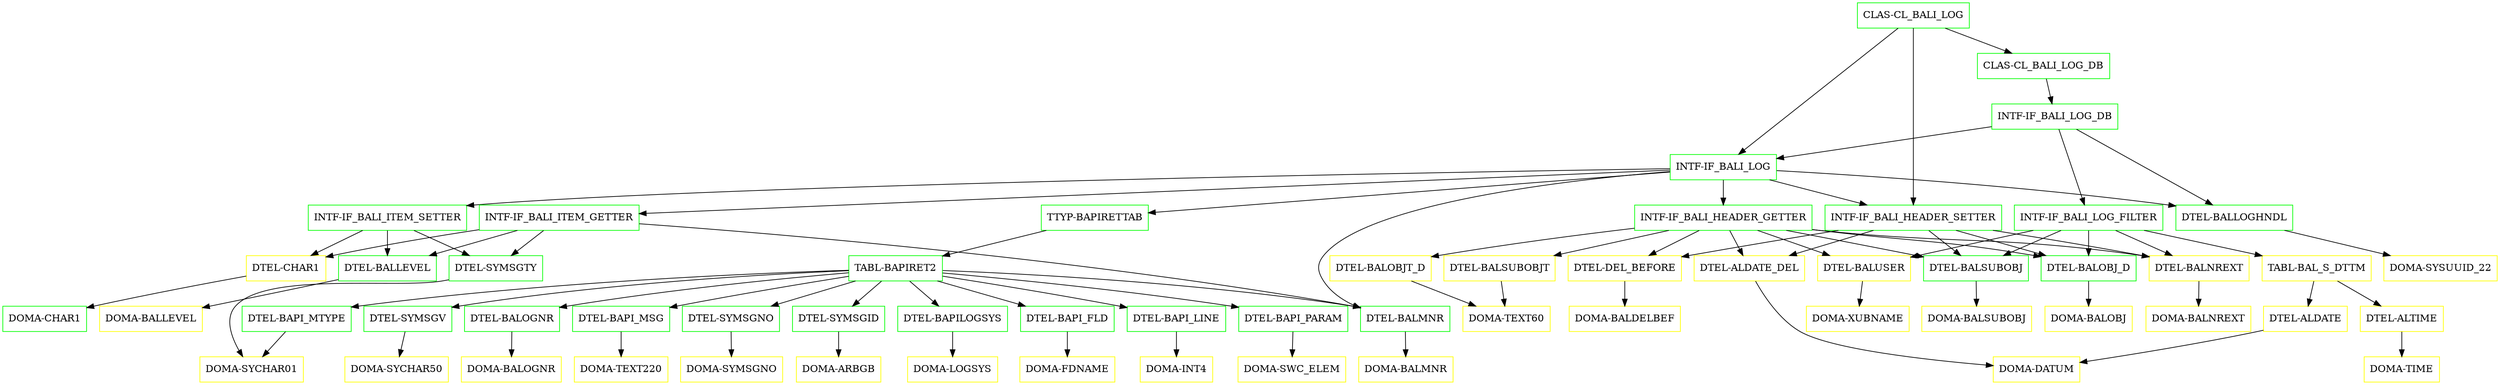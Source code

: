 digraph G {
  "CLAS-CL_BALI_LOG" [shape=box,color=green];
  "INTF-IF_BALI_HEADER_SETTER" [shape=box,color=green,URL="./INTF_IF_BALI_HEADER_SETTER.html"];
  "DTEL-DEL_BEFORE" [shape=box,color=yellow,URL="./DTEL_DEL_BEFORE.html"];
  "DOMA-BALDELBEF" [shape=box,color=yellow,URL="./DOMA_BALDELBEF.html"];
  "DTEL-ALDATE_DEL" [shape=box,color=yellow,URL="./DTEL_ALDATE_DEL.html"];
  "DOMA-DATUM" [shape=box,color=yellow,URL="./DOMA_DATUM.html"];
  "DTEL-BALNREXT" [shape=box,color=yellow,URL="./DTEL_BALNREXT.html"];
  "DOMA-BALNREXT" [shape=box,color=yellow,URL="./DOMA_BALNREXT.html"];
  "DTEL-BALSUBOBJ" [shape=box,color=green,URL="./DTEL_BALSUBOBJ.html"];
  "DOMA-BALSUBOBJ" [shape=box,color=yellow,URL="./DOMA_BALSUBOBJ.html"];
  "DTEL-BALOBJ_D" [shape=box,color=green,URL="./DTEL_BALOBJ_D.html"];
  "DOMA-BALOBJ" [shape=box,color=yellow,URL="./DOMA_BALOBJ.html"];
  "INTF-IF_BALI_LOG" [shape=box,color=green,URL="./INTF_IF_BALI_LOG.html"];
  "INTF-IF_BALI_ITEM_SETTER" [shape=box,color=green,URL="./INTF_IF_BALI_ITEM_SETTER.html"];
  "DTEL-SYMSGTY" [shape=box,color=green,URL="./DTEL_SYMSGTY.html"];
  "DOMA-SYCHAR01" [shape=box,color=yellow,URL="./DOMA_SYCHAR01.html"];
  "DTEL-BALLEVEL" [shape=box,color=green,URL="./DTEL_BALLEVEL.html"];
  "DOMA-BALLEVEL" [shape=box,color=yellow,URL="./DOMA_BALLEVEL.html"];
  "DTEL-CHAR1" [shape=box,color=yellow,URL="./DTEL_CHAR1.html"];
  "DOMA-CHAR1" [shape=box,color=green,URL="./DOMA_CHAR1.html"];
  "INTF-IF_BALI_HEADER_GETTER" [shape=box,color=green,URL="./INTF_IF_BALI_HEADER_GETTER.html"];
  "DTEL-BALUSER" [shape=box,color=yellow,URL="./DTEL_BALUSER.html"];
  "DOMA-XUBNAME" [shape=box,color=yellow,URL="./DOMA_XUBNAME.html"];
  "DTEL-BALSUBOBJT" [shape=box,color=yellow,URL="./DTEL_BALSUBOBJT.html"];
  "DOMA-TEXT60" [shape=box,color=yellow,URL="./DOMA_TEXT60.html"];
  "DTEL-BALOBJT_D" [shape=box,color=yellow,URL="./DTEL_BALOBJT_D.html"];
  "INTF-IF_BALI_ITEM_GETTER" [shape=box,color=green,URL="./INTF_IF_BALI_ITEM_GETTER.html"];
  "DTEL-BALMNR" [shape=box,color=green,URL="./DTEL_BALMNR.html"];
  "DOMA-BALMNR" [shape=box,color=yellow,URL="./DOMA_BALMNR.html"];
  "TTYP-BAPIRETTAB" [shape=box,color=green,URL="./TTYP_BAPIRETTAB.html"];
  "TABL-BAPIRET2" [shape=box,color=green,URL="./TABL_BAPIRET2.html"];
  "DTEL-BAPILOGSYS" [shape=box,color=green,URL="./DTEL_BAPILOGSYS.html"];
  "DOMA-LOGSYS" [shape=box,color=yellow,URL="./DOMA_LOGSYS.html"];
  "DTEL-BAPI_FLD" [shape=box,color=green,URL="./DTEL_BAPI_FLD.html"];
  "DOMA-FDNAME" [shape=box,color=yellow,URL="./DOMA_FDNAME.html"];
  "DTEL-BAPI_LINE" [shape=box,color=green,URL="./DTEL_BAPI_LINE.html"];
  "DOMA-INT4" [shape=box,color=yellow,URL="./DOMA_INT4.html"];
  "DTEL-BAPI_PARAM" [shape=box,color=green,URL="./DTEL_BAPI_PARAM.html"];
  "DOMA-SWC_ELEM" [shape=box,color=yellow,URL="./DOMA_SWC_ELEM.html"];
  "DTEL-SYMSGV" [shape=box,color=green,URL="./DTEL_SYMSGV.html"];
  "DOMA-SYCHAR50" [shape=box,color=yellow,URL="./DOMA_SYCHAR50.html"];
  "DTEL-BALOGNR" [shape=box,color=green,URL="./DTEL_BALOGNR.html"];
  "DOMA-BALOGNR" [shape=box,color=yellow,URL="./DOMA_BALOGNR.html"];
  "DTEL-BAPI_MSG" [shape=box,color=green,URL="./DTEL_BAPI_MSG.html"];
  "DOMA-TEXT220" [shape=box,color=yellow,URL="./DOMA_TEXT220.html"];
  "DTEL-SYMSGNO" [shape=box,color=green,URL="./DTEL_SYMSGNO.html"];
  "DOMA-SYMSGNO" [shape=box,color=yellow,URL="./DOMA_SYMSGNO.html"];
  "DTEL-SYMSGID" [shape=box,color=green,URL="./DTEL_SYMSGID.html"];
  "DOMA-ARBGB" [shape=box,color=yellow,URL="./DOMA_ARBGB.html"];
  "DTEL-BAPI_MTYPE" [shape=box,color=green,URL="./DTEL_BAPI_MTYPE.html"];
  "DTEL-BALLOGHNDL" [shape=box,color=green,URL="./DTEL_BALLOGHNDL.html"];
  "DOMA-SYSUUID_22" [shape=box,color=yellow,URL="./DOMA_SYSUUID_22.html"];
  "CLAS-CL_BALI_LOG_DB" [shape=box,color=green,URL="./CLAS_CL_BALI_LOG_DB.html"];
  "INTF-IF_BALI_LOG_DB" [shape=box,color=green,URL="./INTF_IF_BALI_LOG_DB.html"];
  "INTF-IF_BALI_LOG_FILTER" [shape=box,color=green,URL="./INTF_IF_BALI_LOG_FILTER.html"];
  "TABL-BAL_S_DTTM" [shape=box,color=yellow,URL="./TABL_BAL_S_DTTM.html"];
  "DTEL-ALTIME" [shape=box,color=yellow,URL="./DTEL_ALTIME.html"];
  "DOMA-TIME" [shape=box,color=yellow,URL="./DOMA_TIME.html"];
  "DTEL-ALDATE" [shape=box,color=yellow,URL="./DTEL_ALDATE.html"];
  "CLAS-CL_BALI_LOG" -> "CLAS-CL_BALI_LOG_DB";
  "CLAS-CL_BALI_LOG" -> "INTF-IF_BALI_LOG";
  "CLAS-CL_BALI_LOG" -> "INTF-IF_BALI_HEADER_SETTER";
  "INTF-IF_BALI_HEADER_SETTER" -> "DTEL-BALOBJ_D";
  "INTF-IF_BALI_HEADER_SETTER" -> "DTEL-BALSUBOBJ";
  "INTF-IF_BALI_HEADER_SETTER" -> "DTEL-BALNREXT";
  "INTF-IF_BALI_HEADER_SETTER" -> "DTEL-ALDATE_DEL";
  "INTF-IF_BALI_HEADER_SETTER" -> "DTEL-DEL_BEFORE";
  "DTEL-DEL_BEFORE" -> "DOMA-BALDELBEF";
  "DTEL-ALDATE_DEL" -> "DOMA-DATUM";
  "DTEL-BALNREXT" -> "DOMA-BALNREXT";
  "DTEL-BALSUBOBJ" -> "DOMA-BALSUBOBJ";
  "DTEL-BALOBJ_D" -> "DOMA-BALOBJ";
  "INTF-IF_BALI_LOG" -> "DTEL-BALLOGHNDL";
  "INTF-IF_BALI_LOG" -> "DTEL-BALMNR";
  "INTF-IF_BALI_LOG" -> "TTYP-BAPIRETTAB";
  "INTF-IF_BALI_LOG" -> "INTF-IF_BALI_ITEM_GETTER";
  "INTF-IF_BALI_LOG" -> "INTF-IF_BALI_HEADER_GETTER";
  "INTF-IF_BALI_LOG" -> "INTF-IF_BALI_HEADER_SETTER";
  "INTF-IF_BALI_LOG" -> "INTF-IF_BALI_ITEM_SETTER";
  "INTF-IF_BALI_ITEM_SETTER" -> "DTEL-CHAR1";
  "INTF-IF_BALI_ITEM_SETTER" -> "DTEL-BALLEVEL";
  "INTF-IF_BALI_ITEM_SETTER" -> "DTEL-SYMSGTY";
  "DTEL-SYMSGTY" -> "DOMA-SYCHAR01";
  "DTEL-BALLEVEL" -> "DOMA-BALLEVEL";
  "DTEL-CHAR1" -> "DOMA-CHAR1";
  "INTF-IF_BALI_HEADER_GETTER" -> "DTEL-BALOBJT_D";
  "INTF-IF_BALI_HEADER_GETTER" -> "DTEL-BALSUBOBJT";
  "INTF-IF_BALI_HEADER_GETTER" -> "DTEL-BALOBJ_D";
  "INTF-IF_BALI_HEADER_GETTER" -> "DTEL-BALSUBOBJ";
  "INTF-IF_BALI_HEADER_GETTER" -> "DTEL-BALNREXT";
  "INTF-IF_BALI_HEADER_GETTER" -> "DTEL-BALUSER";
  "INTF-IF_BALI_HEADER_GETTER" -> "DTEL-ALDATE_DEL";
  "INTF-IF_BALI_HEADER_GETTER" -> "DTEL-DEL_BEFORE";
  "DTEL-BALUSER" -> "DOMA-XUBNAME";
  "DTEL-BALSUBOBJT" -> "DOMA-TEXT60";
  "DTEL-BALOBJT_D" -> "DOMA-TEXT60";
  "INTF-IF_BALI_ITEM_GETTER" -> "DTEL-CHAR1";
  "INTF-IF_BALI_ITEM_GETTER" -> "DTEL-BALLEVEL";
  "INTF-IF_BALI_ITEM_GETTER" -> "DTEL-BALMNR";
  "INTF-IF_BALI_ITEM_GETTER" -> "DTEL-SYMSGTY";
  "DTEL-BALMNR" -> "DOMA-BALMNR";
  "TTYP-BAPIRETTAB" -> "TABL-BAPIRET2";
  "TABL-BAPIRET2" -> "DTEL-BAPI_MTYPE";
  "TABL-BAPIRET2" -> "DTEL-SYMSGID";
  "TABL-BAPIRET2" -> "DTEL-SYMSGNO";
  "TABL-BAPIRET2" -> "DTEL-BAPI_MSG";
  "TABL-BAPIRET2" -> "DTEL-BALOGNR";
  "TABL-BAPIRET2" -> "DTEL-BALMNR";
  "TABL-BAPIRET2" -> "DTEL-SYMSGV";
  "TABL-BAPIRET2" -> "DTEL-BAPI_PARAM";
  "TABL-BAPIRET2" -> "DTEL-BAPI_LINE";
  "TABL-BAPIRET2" -> "DTEL-BAPI_FLD";
  "TABL-BAPIRET2" -> "DTEL-BAPILOGSYS";
  "DTEL-BAPILOGSYS" -> "DOMA-LOGSYS";
  "DTEL-BAPI_FLD" -> "DOMA-FDNAME";
  "DTEL-BAPI_LINE" -> "DOMA-INT4";
  "DTEL-BAPI_PARAM" -> "DOMA-SWC_ELEM";
  "DTEL-SYMSGV" -> "DOMA-SYCHAR50";
  "DTEL-BALOGNR" -> "DOMA-BALOGNR";
  "DTEL-BAPI_MSG" -> "DOMA-TEXT220";
  "DTEL-SYMSGNO" -> "DOMA-SYMSGNO";
  "DTEL-SYMSGID" -> "DOMA-ARBGB";
  "DTEL-BAPI_MTYPE" -> "DOMA-SYCHAR01";
  "DTEL-BALLOGHNDL" -> "DOMA-SYSUUID_22";
  "CLAS-CL_BALI_LOG_DB" -> "INTF-IF_BALI_LOG_DB";
  "INTF-IF_BALI_LOG_DB" -> "DTEL-BALLOGHNDL";
  "INTF-IF_BALI_LOG_DB" -> "INTF-IF_BALI_LOG";
  "INTF-IF_BALI_LOG_DB" -> "INTF-IF_BALI_LOG_FILTER";
  "INTF-IF_BALI_LOG_FILTER" -> "DTEL-BALNREXT";
  "INTF-IF_BALI_LOG_FILTER" -> "DTEL-BALOBJ_D";
  "INTF-IF_BALI_LOG_FILTER" -> "DTEL-BALSUBOBJ";
  "INTF-IF_BALI_LOG_FILTER" -> "TABL-BAL_S_DTTM";
  "INTF-IF_BALI_LOG_FILTER" -> "DTEL-BALUSER";
  "TABL-BAL_S_DTTM" -> "DTEL-ALDATE";
  "TABL-BAL_S_DTTM" -> "DTEL-ALTIME";
  "DTEL-ALTIME" -> "DOMA-TIME";
  "DTEL-ALDATE" -> "DOMA-DATUM";
}

